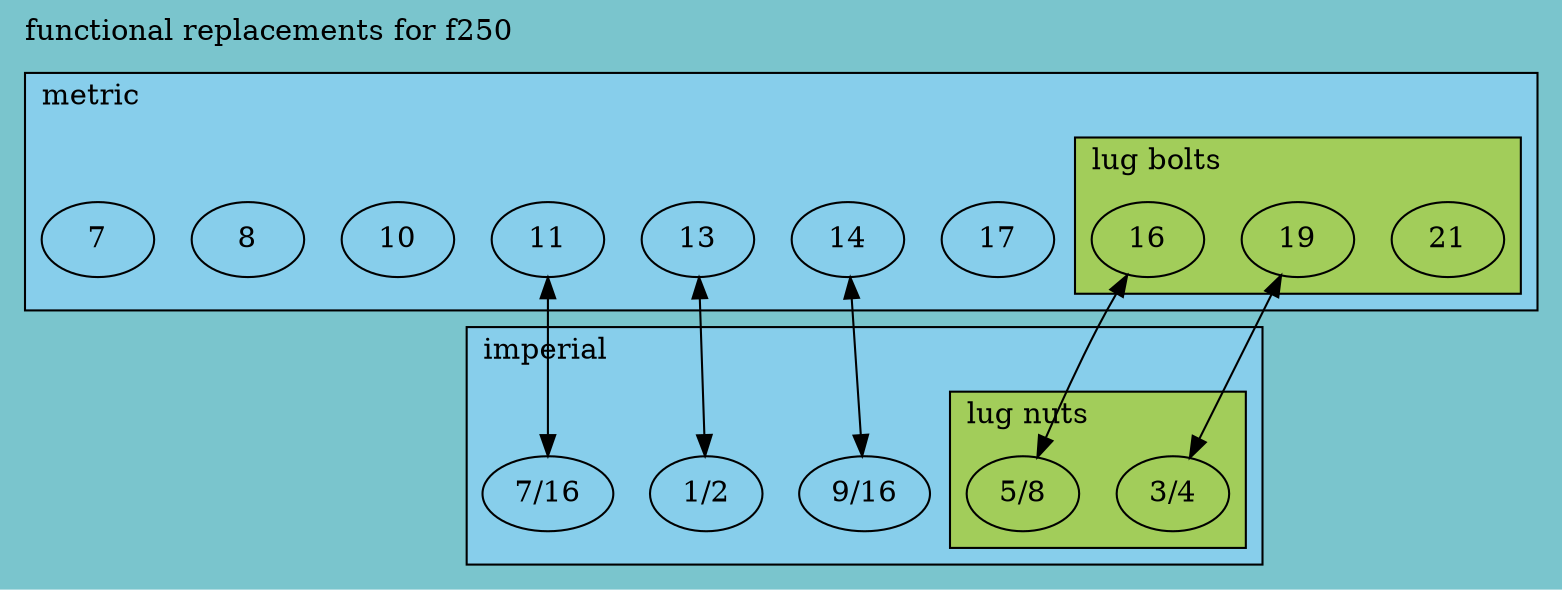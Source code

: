digraph D {
    label = "functional replacements for f250"
    labeljust = "l"
    labelloc = "t"
    rankdir=TB           # or TB or BT or RL
    bgcolor = cadetblue3
    spline=false

  subgraph cluster_parent {
    label = "imperial"
    #rank = same
    bgcolor = skyblue
    "9/16"
    "1/2"
    "7/16"

    subgraph cluster_child2 {
      label = "lug nuts";
      #node [color=red  fontcolor=darkolivegreen3]
      bgcolor="darkolivegreen3";
      "3/4"
      "5/8"
      }
    }

    subgraph cluster_parent1 {
        label = "metric"
        #rank = same
        bgcolor = skyblue
        17
        14
        13
        11
        10
        8
        7

        subgraph cluster_outside {
            label = "lug bolts";
            bgcolor="darkolivegreen3"
            rank=same
            rankdir=RL
            21
            16
            19
            }
        }

#a [style=filled;color=darkblue fillcolor=lightgray;]

11 -> "7/16" [dir=both]
13 -> "1/2"  [dir=both]
14 -> "9/16" [dir=both]
16 -> "5/8"  [dir=both]
19 -> "3/4"  [dir=both]
} 
